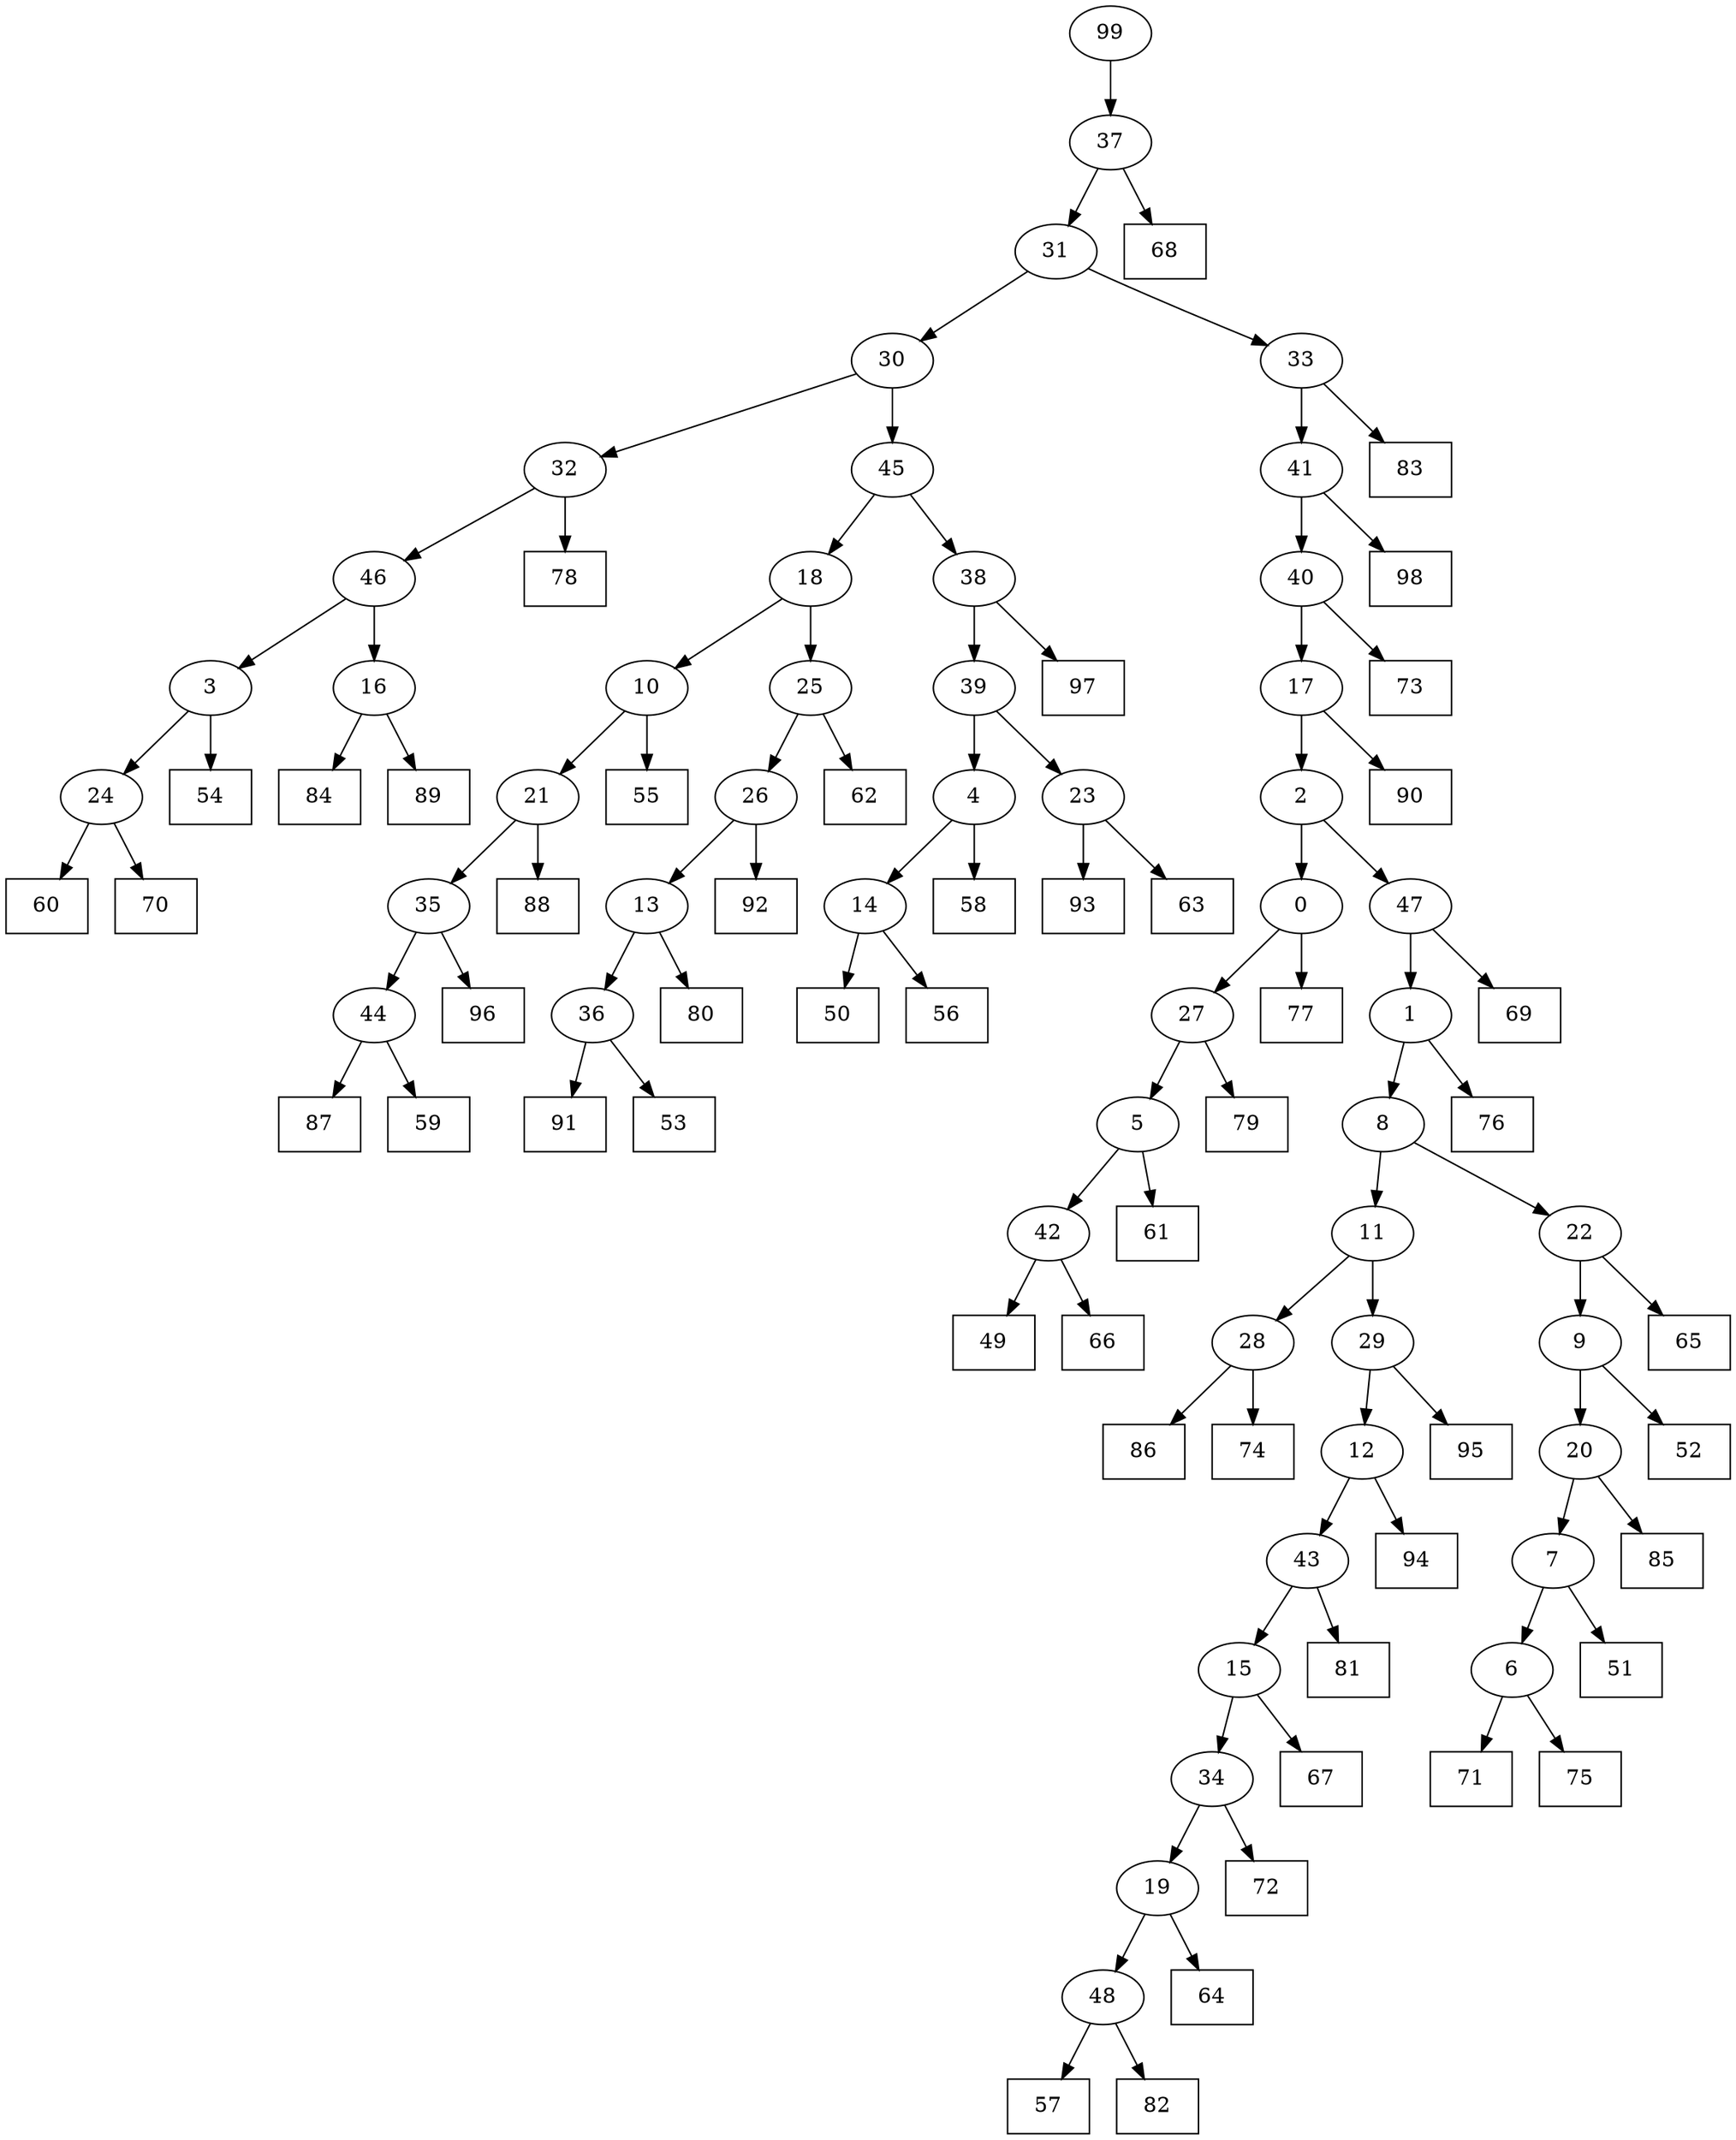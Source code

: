digraph G {
0[label="0"];
1[label="1"];
2[label="2"];
3[label="3"];
4[label="4"];
5[label="5"];
6[label="6"];
7[label="7"];
8[label="8"];
9[label="9"];
10[label="10"];
11[label="11"];
12[label="12"];
13[label="13"];
14[label="14"];
15[label="15"];
16[label="16"];
17[label="17"];
18[label="18"];
19[label="19"];
20[label="20"];
21[label="21"];
22[label="22"];
23[label="23"];
24[label="24"];
25[label="25"];
26[label="26"];
27[label="27"];
28[label="28"];
29[label="29"];
30[label="30"];
31[label="31"];
32[label="32"];
33[label="33"];
34[label="34"];
35[label="35"];
36[label="36"];
37[label="37"];
38[label="38"];
39[label="39"];
40[label="40"];
41[label="41"];
42[label="42"];
43[label="43"];
44[label="44"];
45[label="45"];
46[label="46"];
47[label="47"];
48[label="48"];
49[shape=box,label="64"];
50[shape=box,label="72"];
51[shape=box,label="50"];
52[shape=box,label="69"];
53[shape=box,label="81"];
54[shape=box,label="88"];
55[shape=box,label="96"];
56[shape=box,label="49"];
57[shape=box,label="76"];
58[shape=box,label="51"];
59[shape=box,label="65"];
60[shape=box,label="85"];
61[shape=box,label="98"];
62[shape=box,label="93"];
63[shape=box,label="83"];
64[shape=box,label="67"];
65[shape=box,label="55"];
66[shape=box,label="77"];
67[shape=box,label="62"];
68[shape=box,label="58"];
69[shape=box,label="87"];
70[shape=box,label="60"];
71[shape=box,label="71"];
72[shape=box,label="57"];
73[shape=box,label="91"];
74[shape=box,label="54"];
75[shape=box,label="84"];
76[shape=box,label="80"];
77[shape=box,label="61"];
78[shape=box,label="86"];
79[shape=box,label="74"];
80[shape=box,label="59"];
81[shape=box,label="94"];
82[shape=box,label="66"];
83[shape=box,label="73"];
84[shape=box,label="95"];
85[shape=box,label="89"];
86[shape=box,label="53"];
87[shape=box,label="56"];
88[shape=box,label="70"];
89[shape=box,label="79"];
90[shape=box,label="75"];
91[shape=box,label="68"];
92[shape=box,label="52"];
93[shape=box,label="97"];
94[shape=box,label="78"];
95[shape=box,label="63"];
96[shape=box,label="92"];
97[shape=box,label="90"];
98[shape=box,label="82"];
99[label="99"];
36->73 ;
6->71 ;
19->49 ;
3->74 ;
16->85 ;
36->86 ;
41->40 ;
1->8 ;
13->36 ;
10->21 ;
21->54 ;
4->14 ;
21->35 ;
23->62 ;
28->79 ;
0->66 ;
7->58 ;
2->0 ;
5->77 ;
6->90 ;
42->82 ;
1->57 ;
35->55 ;
27->89 ;
47->52 ;
37->31 ;
22->59 ;
44->80 ;
15->64 ;
45->18 ;
35->44 ;
26->96 ;
33->41 ;
39->23 ;
43->15 ;
11->28 ;
28->78 ;
48->72 ;
8->22 ;
32->46 ;
46->16 ;
30->45 ;
31->33 ;
18->10 ;
10->65 ;
42->56 ;
44->69 ;
22->9 ;
9->92 ;
48->98 ;
25->26 ;
16->75 ;
26->13 ;
13->76 ;
33->63 ;
14->51 ;
31->30 ;
32->94 ;
41->61 ;
11->29 ;
29->84 ;
24->88 ;
30->32 ;
37->91 ;
29->12 ;
12->81 ;
5->42 ;
40->17 ;
17->97 ;
23->95 ;
39->4 ;
14->87 ;
17->2 ;
38->93 ;
8->11 ;
20->7 ;
7->6 ;
40->83 ;
45->38 ;
38->39 ;
99->37 ;
15->34 ;
34->50 ;
12->43 ;
25->67 ;
43->53 ;
9->20 ;
20->60 ;
18->25 ;
46->3 ;
3->24 ;
24->70 ;
0->27 ;
27->5 ;
4->68 ;
2->47 ;
47->1 ;
34->19 ;
19->48 ;
}
